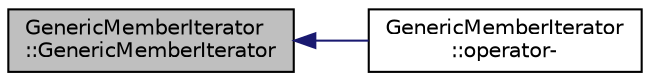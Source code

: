 digraph "GenericMemberIterator::GenericMemberIterator"
{
  edge [fontname="Helvetica",fontsize="10",labelfontname="Helvetica",labelfontsize="10"];
  node [fontname="Helvetica",fontsize="10",shape=record];
  rankdir="LR";
  Node1 [label="GenericMemberIterator\l::GenericMemberIterator",height=0.2,width=0.4,color="black", fillcolor="grey75", style="filled", fontcolor="black"];
  Node1 -> Node2 [dir="back",color="midnightblue",fontsize="10",style="solid",fontname="Helvetica"];
  Node2 [label="GenericMemberIterator\l::operator-",height=0.2,width=0.4,color="black", fillcolor="white", style="filled",URL="$class_generic_member_iterator.html#ae119ae8ed78dbd980f83d367f59a3c94",tooltip="Distance. "];
}
